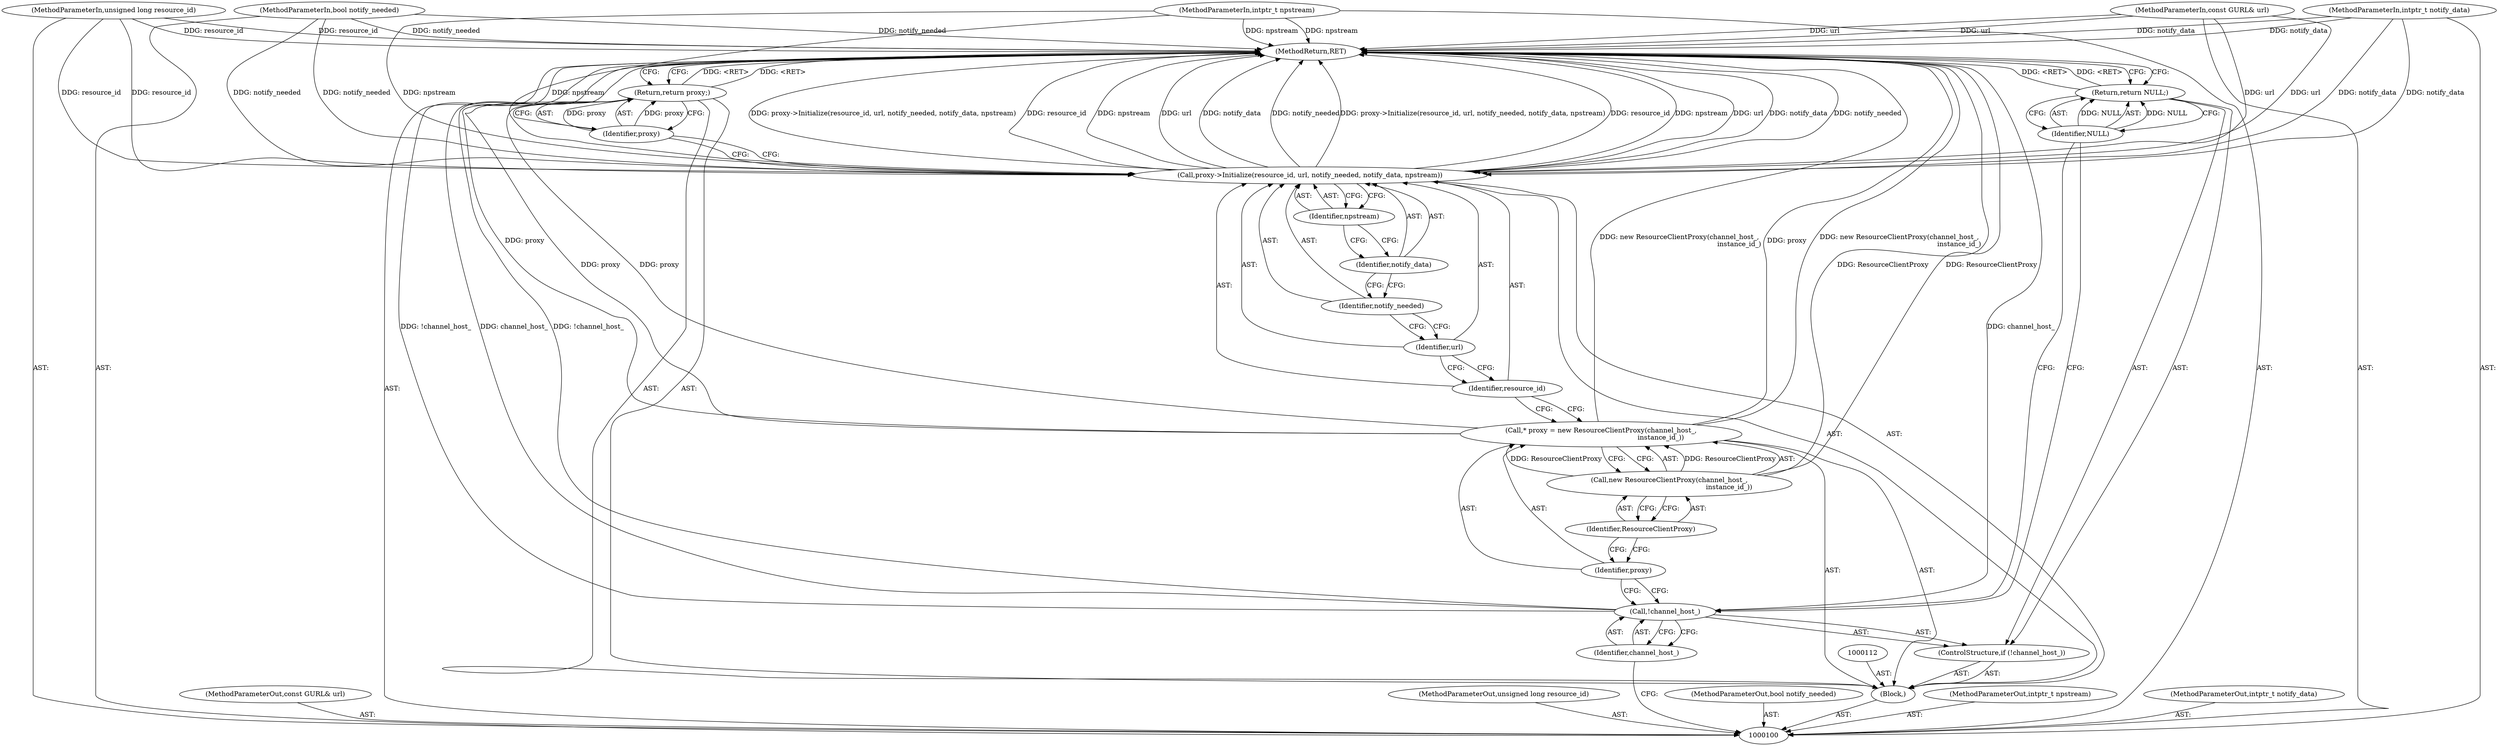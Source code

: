 digraph "1_Chrome_ea3d1d84be3d6f97bf50e76511c9e26af6895533_12" {
"1000125" [label="(MethodReturn,RET)"];
"1000124" [label="(Identifier,proxy)"];
"1000123" [label="(Return,return proxy;)"];
"1000102" [label="(MethodParameterIn,const GURL& url)"];
"1000157" [label="(MethodParameterOut,const GURL& url)"];
"1000101" [label="(MethodParameterIn,unsigned long resource_id)"];
"1000156" [label="(MethodParameterOut,unsigned long resource_id)"];
"1000103" [label="(MethodParameterIn,bool notify_needed)"];
"1000158" [label="(MethodParameterOut,bool notify_needed)"];
"1000105" [label="(MethodParameterIn,intptr_t npstream)"];
"1000160" [label="(MethodParameterOut,intptr_t npstream)"];
"1000104" [label="(MethodParameterIn,intptr_t notify_data)"];
"1000159" [label="(MethodParameterOut,intptr_t notify_data)"];
"1000106" [label="(Block,)"];
"1000107" [label="(ControlStructure,if (!channel_host_))"];
"1000108" [label="(Call,!channel_host_)"];
"1000109" [label="(Identifier,channel_host_)"];
"1000111" [label="(Identifier,NULL)"];
"1000110" [label="(Return,return NULL;)"];
"1000113" [label="(Call,* proxy = new ResourceClientProxy(channel_host_,\n                                                        instance_id_))"];
"1000114" [label="(Identifier,proxy)"];
"1000115" [label="(Call,new ResourceClientProxy(channel_host_,\n                                                        instance_id_))"];
"1000116" [label="(Identifier,ResourceClientProxy)"];
"1000117" [label="(Call,proxy->Initialize(resource_id, url, notify_needed, notify_data, npstream))"];
"1000118" [label="(Identifier,resource_id)"];
"1000119" [label="(Identifier,url)"];
"1000120" [label="(Identifier,notify_needed)"];
"1000121" [label="(Identifier,notify_data)"];
"1000122" [label="(Identifier,npstream)"];
"1000125" -> "1000100"  [label="AST: "];
"1000125" -> "1000110"  [label="CFG: "];
"1000125" -> "1000123"  [label="CFG: "];
"1000110" -> "1000125"  [label="DDG: <RET>"];
"1000117" -> "1000125"  [label="DDG: proxy->Initialize(resource_id, url, notify_needed, notify_data, npstream)"];
"1000117" -> "1000125"  [label="DDG: resource_id"];
"1000117" -> "1000125"  [label="DDG: npstream"];
"1000117" -> "1000125"  [label="DDG: url"];
"1000117" -> "1000125"  [label="DDG: notify_data"];
"1000117" -> "1000125"  [label="DDG: notify_needed"];
"1000108" -> "1000125"  [label="DDG: !channel_host_"];
"1000108" -> "1000125"  [label="DDG: channel_host_"];
"1000104" -> "1000125"  [label="DDG: notify_data"];
"1000105" -> "1000125"  [label="DDG: npstream"];
"1000113" -> "1000125"  [label="DDG: proxy"];
"1000113" -> "1000125"  [label="DDG: new ResourceClientProxy(channel_host_,\n                                                        instance_id_)"];
"1000103" -> "1000125"  [label="DDG: notify_needed"];
"1000102" -> "1000125"  [label="DDG: url"];
"1000115" -> "1000125"  [label="DDG: ResourceClientProxy"];
"1000101" -> "1000125"  [label="DDG: resource_id"];
"1000123" -> "1000125"  [label="DDG: <RET>"];
"1000124" -> "1000123"  [label="AST: "];
"1000124" -> "1000117"  [label="CFG: "];
"1000123" -> "1000124"  [label="CFG: "];
"1000124" -> "1000123"  [label="DDG: proxy"];
"1000123" -> "1000106"  [label="AST: "];
"1000123" -> "1000124"  [label="CFG: "];
"1000124" -> "1000123"  [label="AST: "];
"1000125" -> "1000123"  [label="CFG: "];
"1000123" -> "1000125"  [label="DDG: <RET>"];
"1000124" -> "1000123"  [label="DDG: proxy"];
"1000113" -> "1000123"  [label="DDG: proxy"];
"1000102" -> "1000100"  [label="AST: "];
"1000102" -> "1000125"  [label="DDG: url"];
"1000102" -> "1000117"  [label="DDG: url"];
"1000157" -> "1000100"  [label="AST: "];
"1000101" -> "1000100"  [label="AST: "];
"1000101" -> "1000125"  [label="DDG: resource_id"];
"1000101" -> "1000117"  [label="DDG: resource_id"];
"1000156" -> "1000100"  [label="AST: "];
"1000103" -> "1000100"  [label="AST: "];
"1000103" -> "1000125"  [label="DDG: notify_needed"];
"1000103" -> "1000117"  [label="DDG: notify_needed"];
"1000158" -> "1000100"  [label="AST: "];
"1000105" -> "1000100"  [label="AST: "];
"1000105" -> "1000125"  [label="DDG: npstream"];
"1000105" -> "1000117"  [label="DDG: npstream"];
"1000160" -> "1000100"  [label="AST: "];
"1000104" -> "1000100"  [label="AST: "];
"1000104" -> "1000125"  [label="DDG: notify_data"];
"1000104" -> "1000117"  [label="DDG: notify_data"];
"1000159" -> "1000100"  [label="AST: "];
"1000106" -> "1000100"  [label="AST: "];
"1000107" -> "1000106"  [label="AST: "];
"1000112" -> "1000106"  [label="AST: "];
"1000113" -> "1000106"  [label="AST: "];
"1000117" -> "1000106"  [label="AST: "];
"1000123" -> "1000106"  [label="AST: "];
"1000107" -> "1000106"  [label="AST: "];
"1000108" -> "1000107"  [label="AST: "];
"1000110" -> "1000107"  [label="AST: "];
"1000108" -> "1000107"  [label="AST: "];
"1000108" -> "1000109"  [label="CFG: "];
"1000109" -> "1000108"  [label="AST: "];
"1000111" -> "1000108"  [label="CFG: "];
"1000114" -> "1000108"  [label="CFG: "];
"1000108" -> "1000125"  [label="DDG: !channel_host_"];
"1000108" -> "1000125"  [label="DDG: channel_host_"];
"1000109" -> "1000108"  [label="AST: "];
"1000109" -> "1000100"  [label="CFG: "];
"1000108" -> "1000109"  [label="CFG: "];
"1000111" -> "1000110"  [label="AST: "];
"1000111" -> "1000108"  [label="CFG: "];
"1000110" -> "1000111"  [label="CFG: "];
"1000111" -> "1000110"  [label="DDG: NULL"];
"1000110" -> "1000107"  [label="AST: "];
"1000110" -> "1000111"  [label="CFG: "];
"1000111" -> "1000110"  [label="AST: "];
"1000125" -> "1000110"  [label="CFG: "];
"1000110" -> "1000125"  [label="DDG: <RET>"];
"1000111" -> "1000110"  [label="DDG: NULL"];
"1000113" -> "1000106"  [label="AST: "];
"1000113" -> "1000115"  [label="CFG: "];
"1000114" -> "1000113"  [label="AST: "];
"1000115" -> "1000113"  [label="AST: "];
"1000118" -> "1000113"  [label="CFG: "];
"1000113" -> "1000125"  [label="DDG: proxy"];
"1000113" -> "1000125"  [label="DDG: new ResourceClientProxy(channel_host_,\n                                                        instance_id_)"];
"1000115" -> "1000113"  [label="DDG: ResourceClientProxy"];
"1000113" -> "1000123"  [label="DDG: proxy"];
"1000114" -> "1000113"  [label="AST: "];
"1000114" -> "1000108"  [label="CFG: "];
"1000116" -> "1000114"  [label="CFG: "];
"1000115" -> "1000113"  [label="AST: "];
"1000115" -> "1000116"  [label="CFG: "];
"1000116" -> "1000115"  [label="AST: "];
"1000113" -> "1000115"  [label="CFG: "];
"1000115" -> "1000125"  [label="DDG: ResourceClientProxy"];
"1000115" -> "1000113"  [label="DDG: ResourceClientProxy"];
"1000116" -> "1000115"  [label="AST: "];
"1000116" -> "1000114"  [label="CFG: "];
"1000115" -> "1000116"  [label="CFG: "];
"1000117" -> "1000106"  [label="AST: "];
"1000117" -> "1000122"  [label="CFG: "];
"1000118" -> "1000117"  [label="AST: "];
"1000119" -> "1000117"  [label="AST: "];
"1000120" -> "1000117"  [label="AST: "];
"1000121" -> "1000117"  [label="AST: "];
"1000122" -> "1000117"  [label="AST: "];
"1000124" -> "1000117"  [label="CFG: "];
"1000117" -> "1000125"  [label="DDG: proxy->Initialize(resource_id, url, notify_needed, notify_data, npstream)"];
"1000117" -> "1000125"  [label="DDG: resource_id"];
"1000117" -> "1000125"  [label="DDG: npstream"];
"1000117" -> "1000125"  [label="DDG: url"];
"1000117" -> "1000125"  [label="DDG: notify_data"];
"1000117" -> "1000125"  [label="DDG: notify_needed"];
"1000101" -> "1000117"  [label="DDG: resource_id"];
"1000102" -> "1000117"  [label="DDG: url"];
"1000103" -> "1000117"  [label="DDG: notify_needed"];
"1000104" -> "1000117"  [label="DDG: notify_data"];
"1000105" -> "1000117"  [label="DDG: npstream"];
"1000118" -> "1000117"  [label="AST: "];
"1000118" -> "1000113"  [label="CFG: "];
"1000119" -> "1000118"  [label="CFG: "];
"1000119" -> "1000117"  [label="AST: "];
"1000119" -> "1000118"  [label="CFG: "];
"1000120" -> "1000119"  [label="CFG: "];
"1000120" -> "1000117"  [label="AST: "];
"1000120" -> "1000119"  [label="CFG: "];
"1000121" -> "1000120"  [label="CFG: "];
"1000121" -> "1000117"  [label="AST: "];
"1000121" -> "1000120"  [label="CFG: "];
"1000122" -> "1000121"  [label="CFG: "];
"1000122" -> "1000117"  [label="AST: "];
"1000122" -> "1000121"  [label="CFG: "];
"1000117" -> "1000122"  [label="CFG: "];
}
